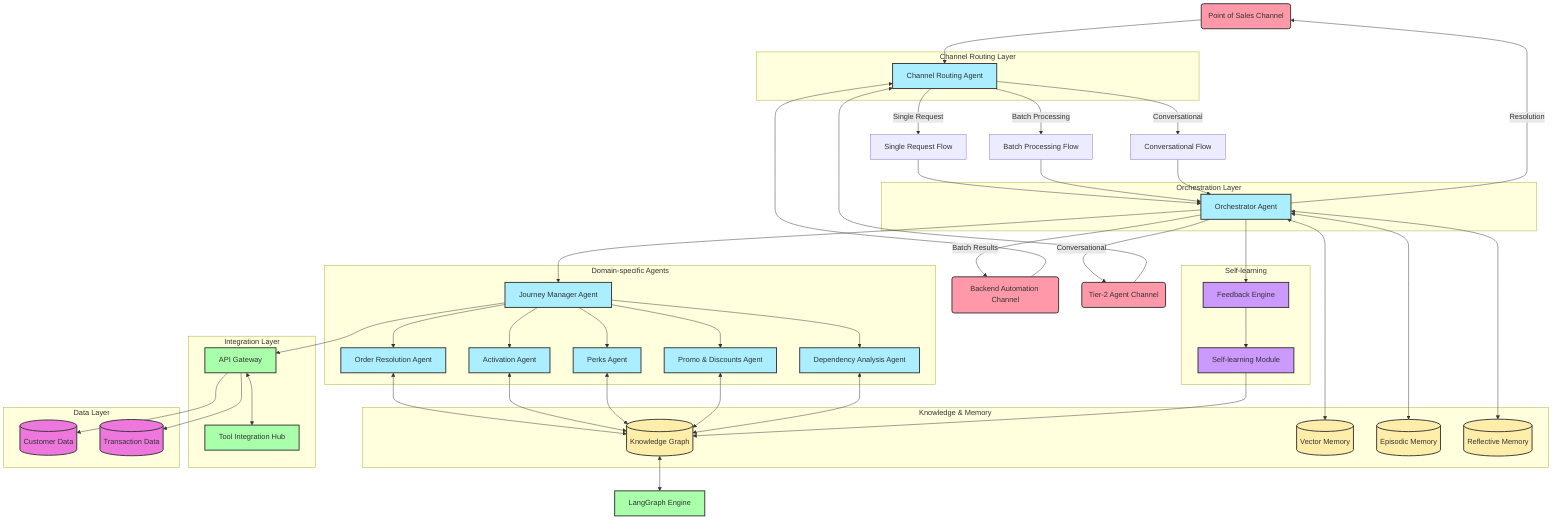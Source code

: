graph TD
    %% Main input channels
    POS(Point of Sales Channel) --> CRA
    BA(Backend Automation Channel) --> CRA
    T2(Tier-2 Agent Channel) --> CRA

    %% Channel Routing Agent
    subgraph "Channel Routing Layer"
        CRA[Channel Routing Agent]
    end
    
    %% Processing Flows
    CRA --> |Single Request| SRF[Single Request Flow]
    CRA --> |Batch Processing| BPF[Batch Processing Flow]
    CRA --> |Conversational| CF[Conversational Flow]
    
    %% Orchestration Layer
    subgraph "Orchestration Layer"
        OA[Orchestrator Agent]
    end
    
    SRF --> OA
    BPF --> OA
    CF --> OA

    %% Journey Agents Layer
    OA --> JA[Journey Manager Agent]
    
    %% Domain-specific Agents
    subgraph "Domain-specific Agents"
        JA --> ORA[Order Resolution Agent]
        JA --> AA[Activation Agent]
        JA --> PA[Perks Agent]
        JA --> PDA[Promo & Discounts Agent]
        JA --> DA[Dependency Analysis Agent]
    end

    %% Knowledge and Memory Components
    subgraph "Knowledge & Memory"
        KG[(Knowledge Graph)]
        VM[(Vector Memory)]
        EM[(Episodic Memory)]
        RM[(Reflective Memory)]
    end

    %% Self-learning Components
    subgraph "Self-learning"
        FE[Feedback Engine]
        SLM[Self-learning Module]
    end

    %% Integration Layer
    subgraph "Integration Layer"
        API[API Gateway]
        TI[Tool Integration Hub]
    end

    %% Data Layer
    subgraph "Data Layer"
        CD[(Customer Data)]
        TD[(Transaction Data)]
    end

    %% LangGraph Engine
    LG[LangGraph Engine]
    
    %% Connections
    ORA <--> KG
    AA <--> KG
    PA <--> KG
    PDA <--> KG
    DA <--> KG
    
    OA <--> VM
    OA <--> EM
    OA <--> RM
    
    JA --> API
    API <--> TI
    
    OA --> FE
    FE --> SLM
    SLM --> KG
    
    API --> CD
    API --> TD
    
    KG <--> LG
    
    %% Output connections
    OA --> |Resolution| POS
    OA --> |Batch Results| BA
    OA --> |Conversational| T2
    
    %% Styling
    classDef channel fill:#f9a,stroke:#333,stroke-width:2px;
    classDef agent fill:#aef,stroke:#333,stroke-width:2px;
    classDef memory fill:#fea,stroke:#333,stroke-width:2px;
    classDef integration fill:#afa,stroke:#333,stroke-width:2px;
    classDef data fill:#e7d,stroke:#333,stroke-width:2px;
    classDef learning fill:#c9f,stroke:#333,stroke-width:2px;
    
    class POS,BA,T2 channel;
    class CRA,OA,JA,ORA,AA,PA,PDA,DA agent;
    class KG,VM,EM,RM memory;
    class API,TI integration;
    class CD,TD data;
    class FE,SLM learning;
    class LG integration;